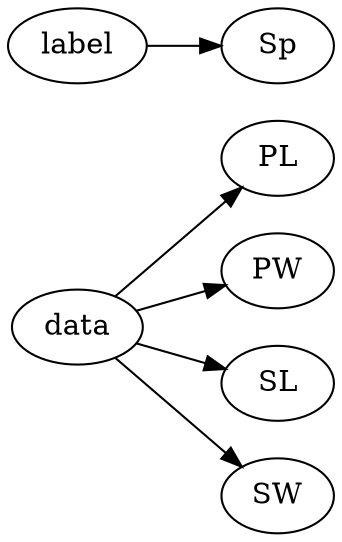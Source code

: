 digraph G {
    rankdir=LR
    PL
    PW
    SL
    SW
    Sp
    
    label
    data

    data -> {PL, PW, SL, SW}
    label -> Sp
}
